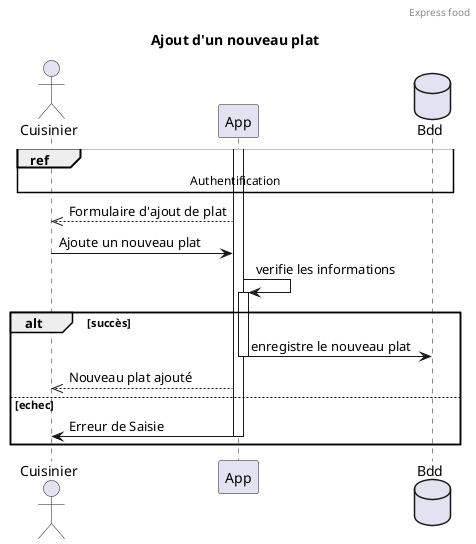 @startuml
header Express food
title Ajout d'un nouveau plat
actor Cuisinier
participant App
database Bdd
ref over Cuisinier, App, Bdd : Authentification
activate App
App -->> Cuisinier: Formulaire d'ajout de plat
Cuisinier -> App: Ajoute un nouveau plat
App -> App: verifie les informations
activate App
alt succès
App -> Bdd: enregistre le nouveau plat
deactivate App
App -->> Cuisinier: Nouveau plat ajouté
else echec
App -> Cuisinier: Erreur de Saisie
deactivate App
end
@enduml